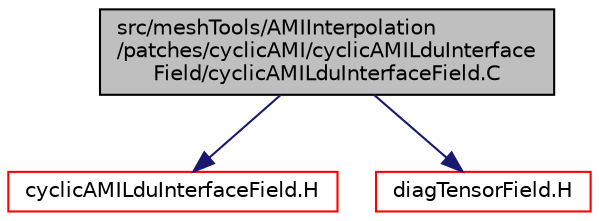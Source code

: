 digraph "src/meshTools/AMIInterpolation/patches/cyclicAMI/cyclicAMILduInterfaceField/cyclicAMILduInterfaceField.C"
{
  bgcolor="transparent";
  edge [fontname="Helvetica",fontsize="10",labelfontname="Helvetica",labelfontsize="10"];
  node [fontname="Helvetica",fontsize="10",shape=record];
  Node1 [label="src/meshTools/AMIInterpolation\l/patches/cyclicAMI/cyclicAMILduInterface\lField/cyclicAMILduInterfaceField.C",height=0.2,width=0.4,color="black", fillcolor="grey75", style="filled", fontcolor="black"];
  Node1 -> Node2 [color="midnightblue",fontsize="10",style="solid",fontname="Helvetica"];
  Node2 [label="cyclicAMILduInterfaceField.H",height=0.2,width=0.4,color="red",URL="$a07369.html"];
  Node1 -> Node3 [color="midnightblue",fontsize="10",style="solid",fontname="Helvetica"];
  Node3 [label="diagTensorField.H",height=0.2,width=0.4,color="red",URL="$a08093.html"];
}
